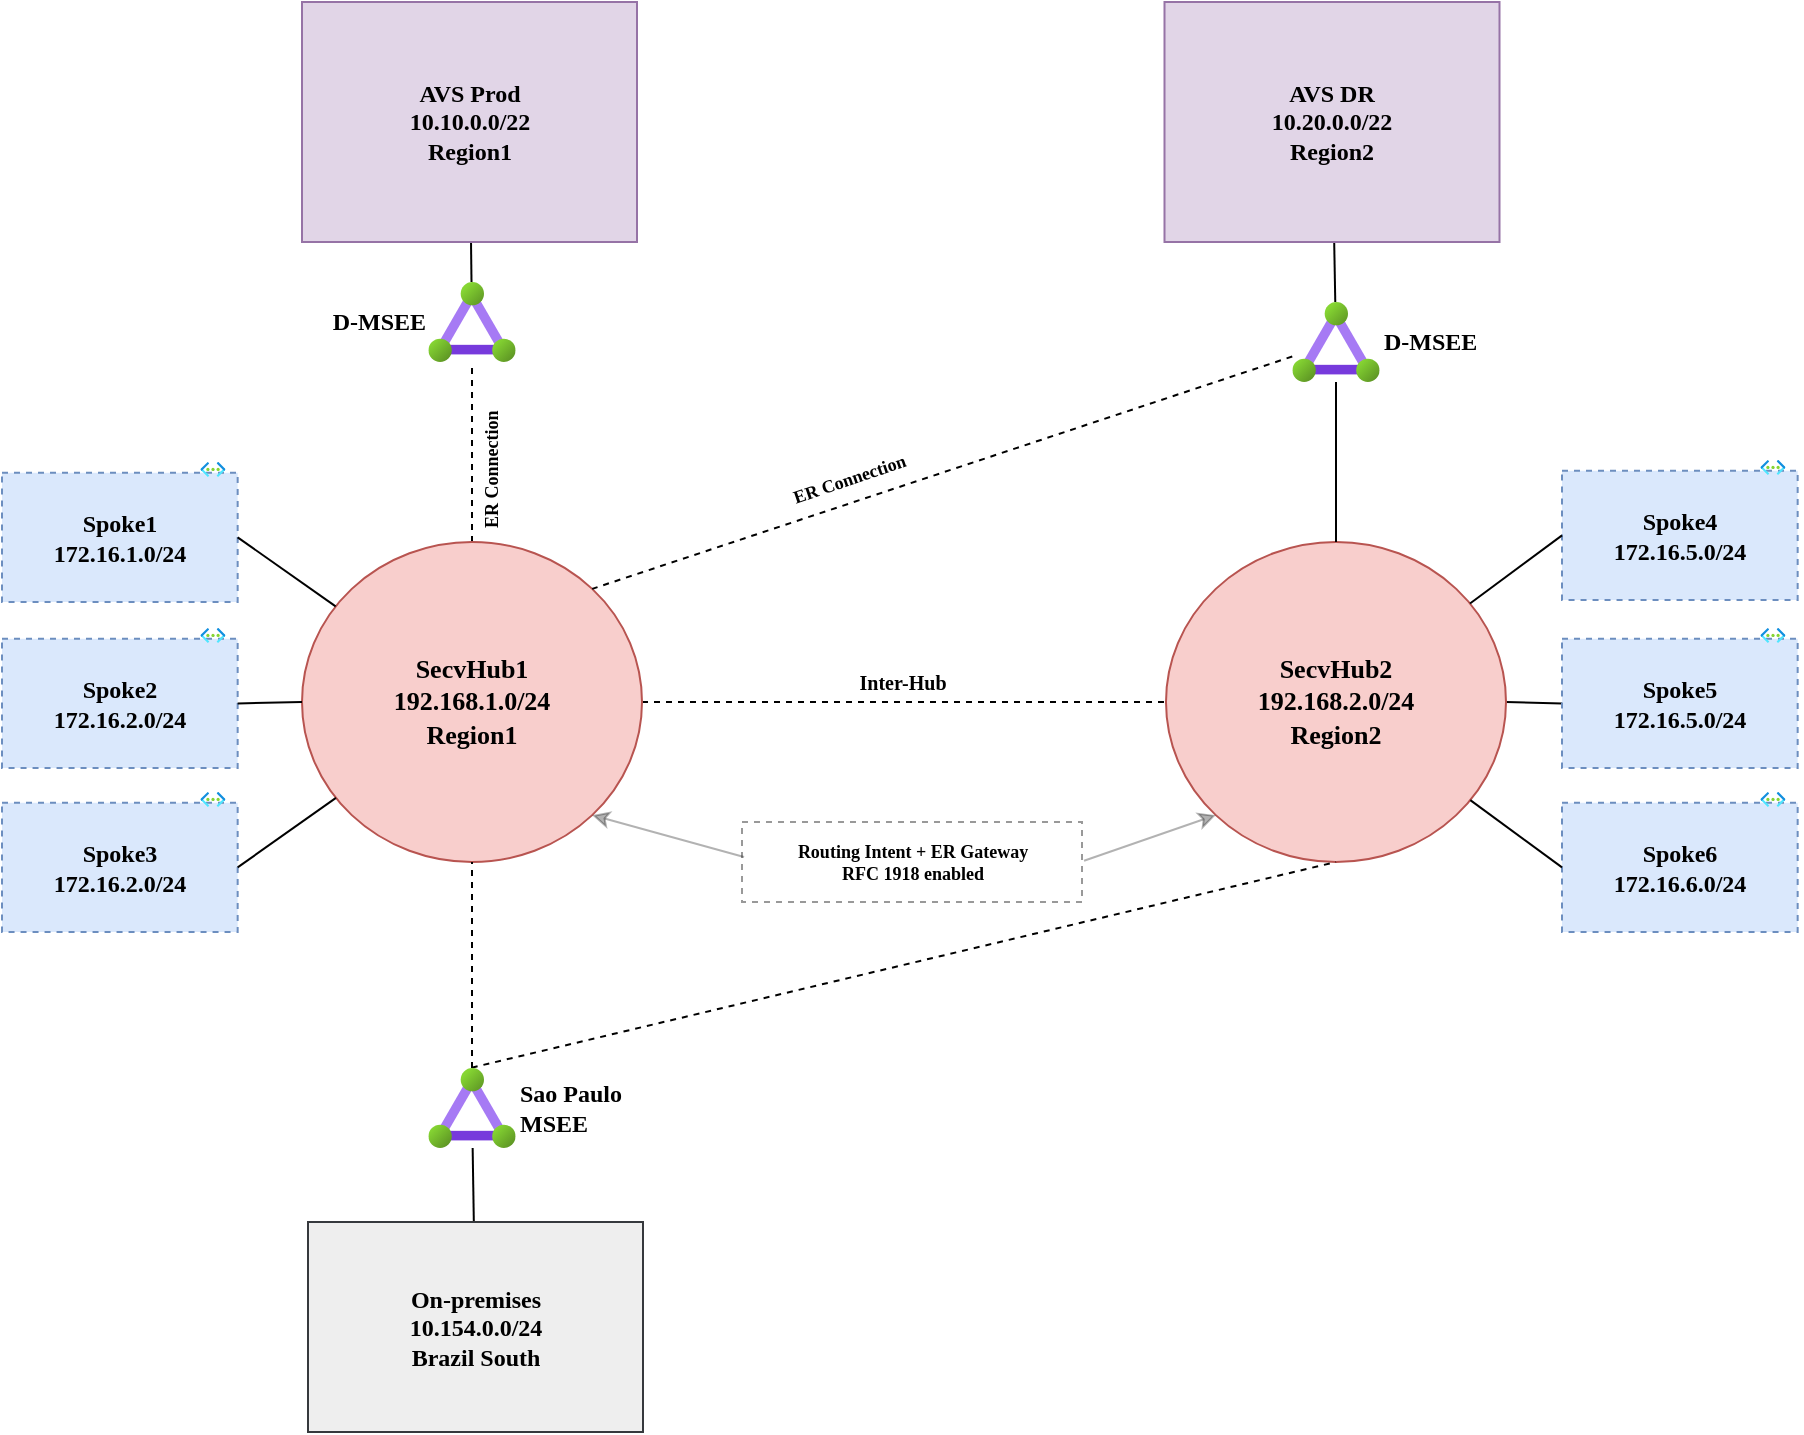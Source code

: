 <mxfile>
    <diagram id="AzNjghOvYStTFFfxdjGm" name="Page-1">
        <mxGraphModel dx="1001" dy="723" grid="1" gridSize="10" guides="1" tooltips="1" connect="1" arrows="1" fold="1" page="1" pageScale="1" pageWidth="1100" pageHeight="850" math="0" shadow="0">
            <root>
                <mxCell id="0"/>
                <mxCell id="1" parent="0"/>
                <mxCell id="23" value="" style="edgeStyle=none;shape=connector;rounded=1;hachureGap=4;html=1;exitX=0.5;exitY=0;exitDx=0;exitDy=0;labelBackgroundColor=default;strokeColor=default;fontFamily=Verdana;fontSize=12;fontColor=default;endArrow=none;endFill=0;dashed=1;" parent="1" source="2" target="17" edge="1">
                    <mxGeometry x="-0.111" y="-55" relative="1" as="geometry">
                        <mxPoint as="offset"/>
                    </mxGeometry>
                </mxCell>
                <mxCell id="30" style="edgeStyle=none;shape=connector;rounded=1;hachureGap=4;html=1;labelBackgroundColor=default;strokeColor=default;fontFamily=Verdana;fontSize=12;fontColor=default;endArrow=none;endFill=0;dashed=1;" parent="1" source="2" target="18" edge="1">
                    <mxGeometry relative="1" as="geometry"/>
                </mxCell>
                <mxCell id="33" value="Inter-Hub" style="edgeLabel;html=1;align=center;verticalAlign=middle;resizable=0;points=[];fontSize=10;fontFamily=Verdana;fontColor=default;fontStyle=1" parent="30" vertex="1" connectable="0">
                    <mxGeometry x="-0.246" y="2" relative="1" as="geometry">
                        <mxPoint x="31" y="-8" as="offset"/>
                    </mxGeometry>
                </mxCell>
                <mxCell id="2" value="&lt;font face=&quot;Verdana&quot; style=&quot;font-size: 13px;&quot;&gt;SecvHub1&lt;br style=&quot;font-size: 13px;&quot;&gt;192.168.1.0/24&lt;br&gt;Region1&lt;br style=&quot;font-size: 13px;&quot;&gt;&lt;/font&gt;" style="ellipse;whiteSpace=wrap;html=1;hachureGap=4;fontFamily=Architects Daughter;fontSource=https%3A%2F%2Ffonts.googleapis.com%2Fcss%3Ffamily%3DArchitects%2BDaughter;fontSize=13;fillColor=#f8cecc;strokeColor=#b85450;fontStyle=1" parent="1" vertex="1">
                    <mxGeometry x="330" y="300" width="170" height="160" as="geometry"/>
                </mxCell>
                <mxCell id="9" value="" style="group;fontSize=12;fontStyle=0" parent="1" vertex="1" connectable="0">
                    <mxGeometry x="180" y="260" width="120" height="70" as="geometry"/>
                </mxCell>
                <mxCell id="7" value="&lt;font style=&quot;font-size: 12px;&quot;&gt;&lt;b&gt;Spoke1&lt;br style=&quot;font-size: 12px;&quot;&gt;172.16.1.0/24&lt;/b&gt;&lt;/font&gt;" style="whiteSpace=wrap;html=1;fillColor=#dae8fc;strokeColor=#6c8ebf;dashed=1;sketch=0;hachureGap=4;jiggle=2;curveFitting=1;fontFamily=Verdana;fontSize=12;" parent="9" vertex="1">
                    <mxGeometry y="5.385" width="117.829" height="64.615" as="geometry"/>
                </mxCell>
                <mxCell id="8" value="" style="aspect=fixed;html=1;points=[];align=center;image;fontSize=12;image=img/lib/azure2/networking/Virtual_Networks.svg;dashed=1;sketch=0;hachureGap=4;jiggle=2;curveFitting=1;fontFamily=Verdana;" parent="9" vertex="1">
                    <mxGeometry x="99.225" width="12.488" height="7.456" as="geometry"/>
                </mxCell>
                <mxCell id="10" value="" style="group;fontSize=12;" parent="1" vertex="1" connectable="0">
                    <mxGeometry x="180" y="425" width="120" height="70" as="geometry"/>
                </mxCell>
                <mxCell id="11" value="&lt;font style=&quot;font-size: 12px;&quot;&gt;&lt;b&gt;Spoke3&lt;br style=&quot;font-size: 12px;&quot;&gt;172.16.2.0/24&lt;/b&gt;&lt;/font&gt;" style="whiteSpace=wrap;html=1;fillColor=#dae8fc;strokeColor=#6c8ebf;dashed=1;sketch=0;hachureGap=4;jiggle=2;curveFitting=1;fontFamily=Verdana;fontSize=12;" parent="10" vertex="1">
                    <mxGeometry y="5.385" width="117.829" height="64.615" as="geometry"/>
                </mxCell>
                <mxCell id="12" value="" style="aspect=fixed;html=1;points=[];align=center;image;fontSize=12;image=img/lib/azure2/networking/Virtual_Networks.svg;dashed=1;sketch=0;hachureGap=4;jiggle=2;curveFitting=1;fontFamily=Verdana;" parent="10" vertex="1">
                    <mxGeometry x="99.225" width="12.488" height="7.456" as="geometry"/>
                </mxCell>
                <mxCell id="13" value="" style="group;fontSize=12;" parent="1" vertex="1" connectable="0">
                    <mxGeometry x="180" y="343" width="120" height="70" as="geometry"/>
                </mxCell>
                <mxCell id="14" value="&lt;font style=&quot;font-size: 12px;&quot;&gt;&lt;b&gt;Spoke2&lt;br style=&quot;font-size: 12px;&quot;&gt;172.16.2.0/24&lt;/b&gt;&lt;/font&gt;" style="whiteSpace=wrap;html=1;fillColor=#dae8fc;strokeColor=#6c8ebf;dashed=1;sketch=0;hachureGap=4;jiggle=2;curveFitting=1;fontFamily=Verdana;fontSize=12;" parent="13" vertex="1">
                    <mxGeometry y="5.385" width="117.829" height="64.615" as="geometry"/>
                </mxCell>
                <mxCell id="15" value="" style="aspect=fixed;html=1;points=[];align=center;image;fontSize=12;image=img/lib/azure2/networking/Virtual_Networks.svg;dashed=1;sketch=0;hachureGap=4;jiggle=2;curveFitting=1;fontFamily=Verdana;" parent="13" vertex="1">
                    <mxGeometry x="99.225" width="12.488" height="7.456" as="geometry"/>
                </mxCell>
                <mxCell id="22" style="edgeStyle=none;shape=connector;rounded=1;hachureGap=4;html=1;labelBackgroundColor=default;strokeColor=default;fontFamily=Verdana;fontSize=12;fontColor=default;endArrow=none;endFill=0;" parent="1" source="16" target="17" edge="1">
                    <mxGeometry relative="1" as="geometry"/>
                </mxCell>
                <mxCell id="16" value="AVS Prod&lt;br&gt;10.10.0.0/22&lt;br&gt;Region1" style="whiteSpace=wrap;html=1;sketch=0;hachureGap=4;jiggle=2;curveFitting=1;fontFamily=Verdana;fontSize=12;fillColor=#e1d5e7;strokeColor=#9673a6;fontStyle=1" parent="1" vertex="1">
                    <mxGeometry x="330" y="30" width="167.5" height="120" as="geometry"/>
                </mxCell>
                <mxCell id="17" value="D-MSEE" style="aspect=fixed;html=1;points=[];align=right;image;fontSize=12;image=img/lib/azure2/networking/ExpressRoute_Circuits.svg;sketch=0;hachureGap=4;jiggle=2;curveFitting=1;fontFamily=Verdana;fontStyle=1;labelPosition=left;verticalLabelPosition=middle;verticalAlign=middle;" parent="1" vertex="1">
                    <mxGeometry x="393.13" y="170" width="43.75" height="40" as="geometry"/>
                </mxCell>
                <mxCell id="58" style="edgeStyle=none;shape=connector;rounded=1;hachureGap=4;html=1;exitX=1;exitY=0.5;exitDx=0;exitDy=0;labelBackgroundColor=default;strokeColor=default;fontFamily=Verdana;fontSize=9;fontColor=default;endArrow=none;endFill=0;entryX=0;entryY=0.5;entryDx=0;entryDy=0;" parent="1" source="18" target="55" edge="1">
                    <mxGeometry relative="1" as="geometry">
                        <mxPoint x="960" y="370" as="targetPoint"/>
                    </mxGeometry>
                </mxCell>
                <mxCell id="18" value="&lt;font face=&quot;Verdana&quot; style=&quot;font-size: 13px;&quot;&gt;SecvHub2&lt;br style=&quot;font-size: 13px;&quot;&gt;192.168.2.0/24&lt;br&gt;Region2&lt;br style=&quot;font-size: 13px;&quot;&gt;&lt;/font&gt;" style="ellipse;whiteSpace=wrap;html=1;hachureGap=4;fontFamily=Architects Daughter;fontSource=https%3A%2F%2Ffonts.googleapis.com%2Fcss%3Ffamily%3DArchitects%2BDaughter;fontSize=13;fillColor=#f8cecc;strokeColor=#b85450;fontStyle=1" parent="1" vertex="1">
                    <mxGeometry x="762" y="300" width="170" height="160" as="geometry"/>
                </mxCell>
                <mxCell id="19" style="edgeStyle=none;hachureGap=4;html=1;fontFamily=Verdana;fontSize=12;endArrow=none;endFill=0;exitX=1;exitY=0.5;exitDx=0;exitDy=0;" parent="1" source="7" target="2" edge="1">
                    <mxGeometry relative="1" as="geometry"/>
                </mxCell>
                <mxCell id="20" style="edgeStyle=none;shape=connector;rounded=1;hachureGap=4;html=1;exitX=1;exitY=0.5;exitDx=0;exitDy=0;entryX=0;entryY=0.5;entryDx=0;entryDy=0;labelBackgroundColor=default;strokeColor=default;fontFamily=Verdana;fontSize=12;fontColor=default;endArrow=none;endFill=0;" parent="1" source="14" target="2" edge="1">
                    <mxGeometry relative="1" as="geometry"/>
                </mxCell>
                <mxCell id="21" style="edgeStyle=none;shape=connector;rounded=1;hachureGap=4;html=1;exitX=1;exitY=0.5;exitDx=0;exitDy=0;labelBackgroundColor=default;strokeColor=default;fontFamily=Verdana;fontSize=12;fontColor=default;endArrow=none;endFill=0;" parent="1" source="11" target="2" edge="1">
                    <mxGeometry relative="1" as="geometry"/>
                </mxCell>
                <mxCell id="26" style="edgeStyle=none;shape=connector;rounded=1;hachureGap=4;html=1;labelBackgroundColor=default;strokeColor=default;fontFamily=Verdana;fontSize=12;fontColor=default;endArrow=none;endFill=0;" parent="1" source="27" target="28" edge="1">
                    <mxGeometry relative="1" as="geometry"/>
                </mxCell>
                <mxCell id="27" value="AVS DR&lt;br&gt;10.20.0.0/22&lt;br&gt;Region2" style="whiteSpace=wrap;html=1;sketch=0;hachureGap=4;jiggle=2;curveFitting=1;fontFamily=Verdana;fontSize=12;fillColor=#e1d5e7;strokeColor=#9673a6;fontStyle=1" parent="1" vertex="1">
                    <mxGeometry x="761.25" y="30" width="167.5" height="120" as="geometry"/>
                </mxCell>
                <mxCell id="29" style="edgeStyle=none;shape=connector;rounded=1;hachureGap=4;html=1;entryX=0.5;entryY=0;entryDx=0;entryDy=0;labelBackgroundColor=default;strokeColor=default;fontFamily=Verdana;fontSize=12;fontColor=default;endArrow=none;endFill=0;" parent="1" source="28" target="18" edge="1">
                    <mxGeometry relative="1" as="geometry"/>
                </mxCell>
                <mxCell id="31" style="edgeStyle=none;shape=connector;rounded=1;hachureGap=4;html=1;entryX=1;entryY=0;entryDx=0;entryDy=0;labelBackgroundColor=default;strokeColor=default;fontFamily=Verdana;fontSize=12;fontColor=default;endArrow=none;endFill=0;dashed=1;" parent="1" source="28" target="2" edge="1">
                    <mxGeometry relative="1" as="geometry"/>
                </mxCell>
                <mxCell id="28" value="D-MSEE" style="aspect=fixed;html=1;points=[];align=left;image;fontSize=12;image=img/lib/azure2/networking/ExpressRoute_Circuits.svg;sketch=0;hachureGap=4;jiggle=2;curveFitting=1;fontFamily=Verdana;fontStyle=1;labelPosition=right;verticalLabelPosition=middle;verticalAlign=middle;" parent="1" vertex="1">
                    <mxGeometry x="825.13" y="180" width="43.75" height="40" as="geometry"/>
                </mxCell>
                <mxCell id="67" style="edgeStyle=none;sketch=0;hachureGap=4;jiggle=2;curveFitting=1;html=1;fontFamily=Architects Daughter;fontSource=https%3A%2F%2Ffonts.googleapis.com%2Fcss%3Ffamily%3DArchitects%2BDaughter;fontSize=16;endArrow=none;endFill=0;" edge="1" parent="1" source="34" target="37">
                    <mxGeometry relative="1" as="geometry"/>
                </mxCell>
                <mxCell id="34" value="On-premises&lt;br&gt;10.154.0.0/24&lt;br&gt;Brazil South" style="whiteSpace=wrap;html=1;sketch=0;hachureGap=4;jiggle=2;curveFitting=1;fontFamily=Verdana;fontSize=12;fillColor=#eeeeee;strokeColor=#36393d;fontStyle=1;" parent="1" vertex="1">
                    <mxGeometry x="333" y="640" width="167.5" height="105" as="geometry"/>
                </mxCell>
                <mxCell id="40" style="edgeStyle=none;shape=connector;rounded=1;hachureGap=4;html=1;entryX=0.5;entryY=1;entryDx=0;entryDy=0;labelBackgroundColor=default;strokeColor=default;fontFamily=Verdana;fontSize=12;fontColor=default;endArrow=none;endFill=0;dashed=1;" parent="1" source="37" target="2" edge="1">
                    <mxGeometry relative="1" as="geometry"/>
                </mxCell>
                <mxCell id="60" style="edgeStyle=none;hachureGap=4;html=1;entryX=0.5;entryY=1;entryDx=0;entryDy=0;fontFamily=Verdana;fontSource=https%3A%2F%2Ffonts.googleapis.com%2Fcss%3Ffamily%3DArchitects%2BDaughter;fontSize=12;endArrow=none;endFill=0;dashed=1;exitX=0.497;exitY=-0.004;exitDx=0;exitDy=0;exitPerimeter=0;" edge="1" parent="1" source="37" target="18">
                    <mxGeometry relative="1" as="geometry">
                        <mxPoint x="430" y="570" as="sourcePoint"/>
                    </mxGeometry>
                </mxCell>
                <mxCell id="37" value="&lt;div style=&quot;&quot;&gt;Sao Paulo&lt;/div&gt;&lt;div style=&quot;&quot;&gt;MSEE&lt;/div&gt;" style="aspect=fixed;html=1;points=[];align=left;image;fontSize=12;image=img/lib/azure2/networking/ExpressRoute_Circuits.svg;sketch=0;hachureGap=4;jiggle=2;curveFitting=1;fontFamily=Verdana;fontStyle=1;labelPosition=right;verticalLabelPosition=middle;verticalAlign=middle;labelBackgroundColor=none;" parent="1" vertex="1">
                    <mxGeometry x="393.13" y="563" width="43.75" height="40" as="geometry"/>
                </mxCell>
                <mxCell id="41" value="&lt;p&gt;&lt;span style=&quot;color: rgb(0, 0, 0); font-family: Verdana; font-size: 9px; font-style: normal; font-variant-ligatures: normal; font-variant-caps: normal; letter-spacing: normal; orphans: 2; text-align: center; text-indent: 0px; text-transform: none; widows: 2; word-spacing: 0px; -webkit-text-stroke-width: 0px; background-color: rgb(255, 255, 255); text-decoration-thickness: initial; text-decoration-style: initial; text-decoration-color: initial; float: none; display: inline !important;&quot;&gt;ER Connection&lt;/span&gt;&lt;/p&gt;" style="text;whiteSpace=wrap;html=1;fontSize=9;fontFamily=Verdana;fontColor=default;rotation=-90;fontStyle=1;verticalAlign=middle;" parent="1" vertex="1">
                    <mxGeometry x="380" y="240" width="90" height="20" as="geometry"/>
                </mxCell>
                <mxCell id="43" value="&lt;p&gt;&lt;span style=&quot;color: rgb(0, 0, 0); font-family: Verdana; font-size: 9px; font-style: normal; font-variant-ligatures: normal; font-variant-caps: normal; letter-spacing: normal; orphans: 2; text-align: center; text-indent: 0px; text-transform: none; widows: 2; word-spacing: 0px; -webkit-text-stroke-width: 0px; background-color: rgb(255, 255, 255); text-decoration-thickness: initial; text-decoration-style: initial; text-decoration-color: initial; float: none; display: inline !important;&quot;&gt;ER Connection&lt;/span&gt;&lt;/p&gt;" style="text;whiteSpace=wrap;html=1;fontSize=9;fontFamily=Verdana;fontColor=default;rotation=-18.8;fontStyle=1;verticalAlign=middle;" parent="1" vertex="1">
                    <mxGeometry x="572" y="254" width="90" height="20" as="geometry"/>
                </mxCell>
                <mxCell id="46" style="rounded=1;hachureGap=4;html=1;entryX=1;entryY=1;entryDx=0;entryDy=0;labelBackgroundColor=default;strokeColor=default;fontFamily=Verdana;fontSize=9;fontColor=default;endArrow=classic;endFill=1;opacity=30;exitX=0.006;exitY=0.437;exitDx=0;exitDy=0;exitPerimeter=0;" parent="1" source="45" target="2" edge="1">
                    <mxGeometry relative="1" as="geometry">
                        <mxPoint x="530" y="470" as="sourcePoint"/>
                    </mxGeometry>
                </mxCell>
                <mxCell id="45" value="Routing Intent + ER Gateway&lt;br&gt;RFC 1918 enabled" style="text;html=1;align=center;verticalAlign=middle;resizable=0;points=[];autosize=1;strokeColor=default;fillColor=none;fontSize=9;fontFamily=Verdana;fontColor=default;hachureGap=4;fontSource=https%3A%2F%2Ffonts.googleapis.com%2Fcss%3Ffamily%3DArchitects%2BDaughter;fontStyle=1;opacity=40;dashed=1;" parent="1" vertex="1">
                    <mxGeometry x="550" y="440" width="170" height="40" as="geometry"/>
                </mxCell>
                <mxCell id="47" style="rounded=1;hachureGap=4;html=1;entryX=0;entryY=1;entryDx=0;entryDy=0;labelBackgroundColor=default;strokeColor=default;fontFamily=Verdana;fontSize=9;fontColor=default;endArrow=classic;endFill=1;opacity=30;exitX=1.006;exitY=0.485;exitDx=0;exitDy=0;exitPerimeter=0;" parent="1" source="45" target="18" edge="1">
                    <mxGeometry relative="1" as="geometry">
                        <mxPoint x="740" y="490" as="sourcePoint"/>
                        <mxPoint x="485.02" y="446.648" as="targetPoint"/>
                    </mxGeometry>
                </mxCell>
                <mxCell id="48" value="" style="group;fontSize=12;fontStyle=0" parent="1" vertex="1" connectable="0">
                    <mxGeometry x="960" y="259" width="120" height="70" as="geometry"/>
                </mxCell>
                <mxCell id="49" value="&lt;font style=&quot;font-size: 12px;&quot;&gt;&lt;b&gt;Spoke4&lt;br style=&quot;font-size: 12px;&quot;&gt;172.16.5.0/24&lt;/b&gt;&lt;/font&gt;" style="whiteSpace=wrap;html=1;fillColor=#dae8fc;strokeColor=#6c8ebf;dashed=1;sketch=0;hachureGap=4;jiggle=2;curveFitting=1;fontFamily=Verdana;fontSize=12;" parent="48" vertex="1">
                    <mxGeometry y="5.385" width="117.829" height="64.615" as="geometry"/>
                </mxCell>
                <mxCell id="50" value="" style="aspect=fixed;html=1;points=[];align=center;image;fontSize=12;image=img/lib/azure2/networking/Virtual_Networks.svg;dashed=1;sketch=0;hachureGap=4;jiggle=2;curveFitting=1;fontFamily=Verdana;" parent="48" vertex="1">
                    <mxGeometry x="99.225" width="12.488" height="7.456" as="geometry"/>
                </mxCell>
                <mxCell id="51" value="" style="group;fontSize=12;" parent="1" vertex="1" connectable="0">
                    <mxGeometry x="960" y="425" width="120" height="70" as="geometry"/>
                </mxCell>
                <mxCell id="52" value="&lt;font style=&quot;font-size: 12px;&quot;&gt;&lt;b&gt;Spoke6&lt;br style=&quot;font-size: 12px;&quot;&gt;172.16.6.0/24&lt;/b&gt;&lt;/font&gt;" style="whiteSpace=wrap;html=1;fillColor=#dae8fc;strokeColor=#6c8ebf;dashed=1;sketch=0;hachureGap=4;jiggle=2;curveFitting=1;fontFamily=Verdana;fontSize=12;" parent="51" vertex="1">
                    <mxGeometry y="5.385" width="117.829" height="64.615" as="geometry"/>
                </mxCell>
                <mxCell id="53" value="" style="aspect=fixed;html=1;points=[];align=center;image;fontSize=12;image=img/lib/azure2/networking/Virtual_Networks.svg;dashed=1;sketch=0;hachureGap=4;jiggle=2;curveFitting=1;fontFamily=Verdana;" parent="51" vertex="1">
                    <mxGeometry x="99.225" width="12.488" height="7.456" as="geometry"/>
                </mxCell>
                <mxCell id="54" value="" style="group;fontSize=12;" parent="1" vertex="1" connectable="0">
                    <mxGeometry x="960" y="343" width="120" height="70" as="geometry"/>
                </mxCell>
                <mxCell id="55" value="&lt;font style=&quot;font-size: 12px;&quot;&gt;&lt;b&gt;Spoke5&lt;br&gt;172.16.5.0/24&lt;/b&gt;&lt;/font&gt;" style="whiteSpace=wrap;html=1;fillColor=#dae8fc;strokeColor=#6c8ebf;dashed=1;sketch=0;hachureGap=4;jiggle=2;curveFitting=1;fontFamily=Verdana;fontSize=12;" parent="54" vertex="1">
                    <mxGeometry y="5.385" width="117.829" height="64.615" as="geometry"/>
                </mxCell>
                <mxCell id="56" value="" style="aspect=fixed;html=1;points=[];align=center;image;fontSize=12;image=img/lib/azure2/networking/Virtual_Networks.svg;dashed=1;sketch=0;hachureGap=4;jiggle=2;curveFitting=1;fontFamily=Verdana;" parent="54" vertex="1">
                    <mxGeometry x="99.225" width="12.488" height="7.456" as="geometry"/>
                </mxCell>
                <mxCell id="57" style="edgeStyle=none;shape=connector;rounded=1;hachureGap=4;html=1;exitX=0;exitY=0.5;exitDx=0;exitDy=0;labelBackgroundColor=default;strokeColor=default;fontFamily=Verdana;fontSize=9;fontColor=default;endArrow=none;endFill=0;" parent="1" source="49" target="18" edge="1">
                    <mxGeometry relative="1" as="geometry"/>
                </mxCell>
                <mxCell id="59" style="edgeStyle=none;shape=connector;rounded=1;hachureGap=4;html=1;exitX=0;exitY=0.5;exitDx=0;exitDy=0;labelBackgroundColor=default;strokeColor=default;fontFamily=Verdana;fontSize=9;fontColor=default;endArrow=none;endFill=0;" parent="1" source="52" target="18" edge="1">
                    <mxGeometry relative="1" as="geometry"/>
                </mxCell>
            </root>
        </mxGraphModel>
    </diagram>
</mxfile>